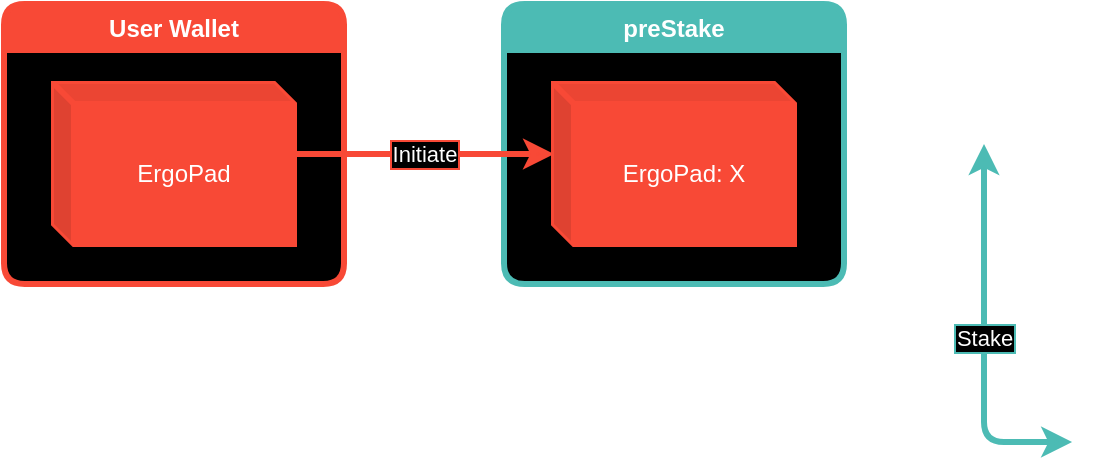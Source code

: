 <mxfile version="16.1.2" type="device"><diagram id="QOwcaWJ8UAR32Rd_rkUK" name="Page-1"><mxGraphModel dx="1102" dy="875" grid="1" gridSize="10" guides="1" tooltips="1" connect="1" arrows="1" fold="1" page="1" pageScale="1" pageWidth="850" pageHeight="1100" math="0" shadow="0"><root><mxCell id="0"/><mxCell id="1" parent="0"/><mxCell id="I0hiN1EPHC9cmtYxYzsP-1" value="User Wallet" style="swimlane;container=1;collapsible=0;fillColor=#F84936;swimlaneLine=1;rounded=1;swimlaneFillColor=#000000;fontColor=#FFFFFF;labelBorderColor=none;strokeColor=#F84936;strokeWidth=3;" parent="1" vertex="1"><mxGeometry x="90" y="10" width="170" height="140" as="geometry"/></mxCell><mxCell id="I0hiN1EPHC9cmtYxYzsP-4" value="ErgoPad" style="shape=cube;whiteSpace=wrap;html=1;boundedLbl=1;backgroundOutline=1;darkOpacity=0.05;darkOpacity2=0.1;rounded=1;labelBorderColor=none;fontColor=#FFFFFF;strokeColor=#F84936;strokeWidth=3;fillColor=#F84936;size=10;" parent="I0hiN1EPHC9cmtYxYzsP-1" vertex="1"><mxGeometry x="25" y="40" width="120" height="80" as="geometry"/></mxCell><mxCell id="I0hiN1EPHC9cmtYxYzsP-3" value="preStake" style="swimlane;container=1;collapsible=0;fillColor=#4CBBB4;swimlaneLine=1;rounded=1;swimlaneFillColor=#000000;fontColor=#FFFFFF;labelBorderColor=none;strokeColor=#4CBBB4;strokeWidth=3;" parent="1" vertex="1"><mxGeometry x="340" y="10" width="170" height="140" as="geometry"/></mxCell><mxCell id="I0hiN1EPHC9cmtYxYzsP-5" value="ErgoPad: X" style="shape=cube;whiteSpace=wrap;html=1;boundedLbl=1;backgroundOutline=1;darkOpacity=0.05;darkOpacity2=0.1;rounded=1;labelBorderColor=none;fontColor=#FFFFFF;strokeColor=#F84936;strokeWidth=3;fillColor=#F84936;size=10;" parent="I0hiN1EPHC9cmtYxYzsP-3" vertex="1"><mxGeometry x="25" y="40" width="120" height="80" as="geometry"/></mxCell><mxCell id="I0hiN1EPHC9cmtYxYzsP-9" value="Initiate" style="edgeStyle=orthogonalEdgeStyle;rounded=1;orthogonalLoop=1;jettySize=auto;fontColor=#FFFFFF;strokeWidth=3;strokeColor=#F84936;labelBackgroundColor=#000000;labelBorderColor=#F84936;spacing=2;html=1;spacingTop=0;entryX=0;entryY=0;entryDx=0;entryDy=35;entryPerimeter=0;" parent="1" edge="1" target="I0hiN1EPHC9cmtYxYzsP-5"><mxGeometry relative="1" as="geometry"><Array as="points"><mxPoint x="235" y="85"/></Array><mxPoint x="364" y="400" as="targetPoint"/><mxPoint x="235" y="85" as="sourcePoint"/></mxGeometry></mxCell><mxCell id="kAseovrpmOcmg-6U1BIF-5" value="Stake" style="edgeStyle=orthogonalEdgeStyle;rounded=1;orthogonalLoop=1;jettySize=auto;html=1;labelBackgroundColor=#000000;strokeColor=#4CBBB4;fontColor=#FFFFFF;labelBorderColor=#4CBBB4;strokeWidth=3;startArrow=classic;startFill=1;endArrow=classic;endFill=1;entryX=-0.008;entryY=0.238;entryDx=0;entryDy=0;entryPerimeter=0;" edge="1" parent="1" source="1UDLFsFegCENMeIGpgEX-7"><mxGeometry relative="1" as="geometry"><mxPoint x="624.04" y="229.04" as="targetPoint"/><Array as="points"><mxPoint x="580" y="90"/><mxPoint x="580" y="229"/></Array><mxPoint x="580" y="80" as="sourcePoint"/></mxGeometry></mxCell></root></mxGraphModel></diagram></mxfile>